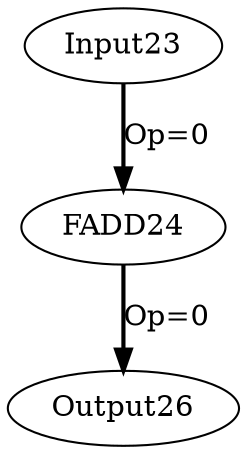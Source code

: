 Digraph G {
Input23[opcode=Input, ref_name="", size="64", offset="0, 0", pattern="4, 4, 4, 4"];
FADD24[opcode=FADD];
Output26[opcode=Output, ref_name="", size="64", offset="0, 0", pattern="4, 4, 4, 4"];
Input23 -> FADD24[operand = 0 ,color = black, style = bold, label = "Op=0"];
FADD24 -> Output26[operand = 0 ,color = black, style = bold, label = "Op=0"];
}
